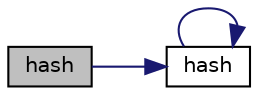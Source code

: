digraph "hash"
{
 // LATEX_PDF_SIZE
  edge [fontname="Helvetica",fontsize="10",labelfontname="Helvetica",labelfontsize="10"];
  node [fontname="Helvetica",fontsize="10",shape=record];
  rankdir="LR";
  Node1 [label="hash",height=0.2,width=0.4,color="black", fillcolor="grey75", style="filled", fontcolor="black",tooltip=" "];
  Node1 -> Node2 [color="midnightblue",fontsize="10",style="solid",fontname="Helvetica"];
  Node2 [label="hash",height=0.2,width=0.4,color="black", fillcolor="white", style="filled",URL="$trace__hashtable_8c.html#a89cded44d5106ffaeb0d2dab42c2d43f",tooltip=" "];
  Node2 -> Node2 [color="midnightblue",fontsize="10",style="solid",fontname="Helvetica"];
}
